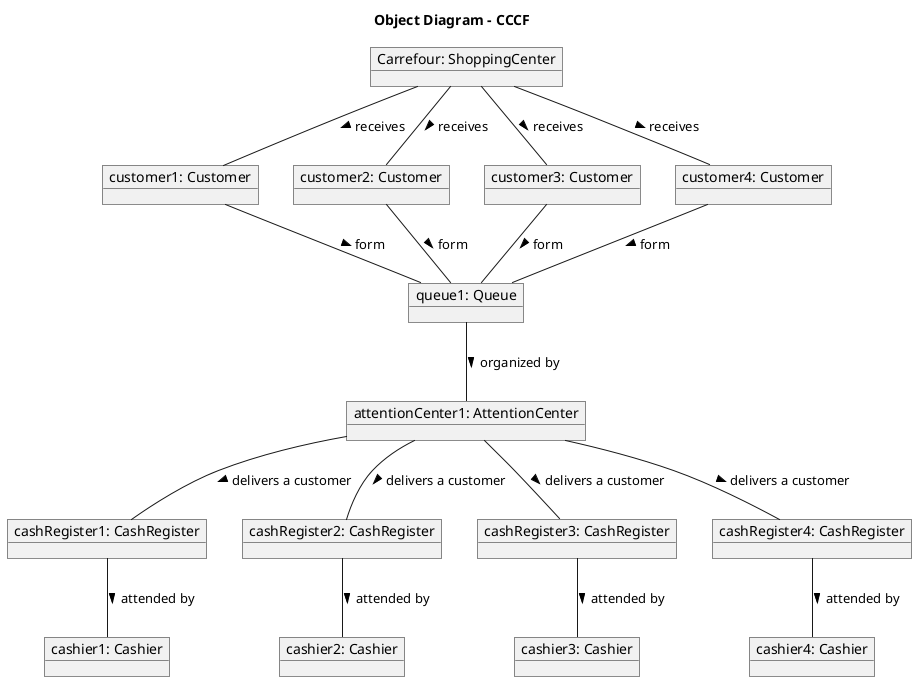 @startuml

title Object Diagram - CCCF

object "Carrefour: ShoppingCenter" as sc

object "customer1: Customer" as cus1
object "customer2: Customer" as cus2
object "customer3: Customer" as cus3
object "customer4: Customer" as cus4
    
sc -- cus1:> receives
sc -- cus2:> receives
sc -- cus3:> receives
sc -- cus4:> receives

object "queue1: Queue" as que

cus1 -- que:> form
cus2 -- que:> form
cus3 -- que:> form
cus4 -- que:> form

object "attentionCenter1: AttentionCenter" as ac

que -- ac:> organized by

object "cashRegister1: CashRegister" as cr1
object "cashRegister2: CashRegister" as cr2
object "cashRegister3: CashRegister" as cr3
object "cashRegister4: CashRegister" as cr4

ac -- cr1:> delivers a customer
ac -- cr2:> delivers a customer
ac -- cr3:> delivers a customer
ac -- cr4:> delivers a customer

object "cashier1: Cashier" as c1
object "cashier2: Cashier" as c2
object "cashier3: Cashier" as c3
object "cashier4: Cashier" as c4

cr1-- c1:> attended by
cr2-- c2:> attended by
cr3-- c3:> attended by
cr4-- c4:> attended by

@enduml